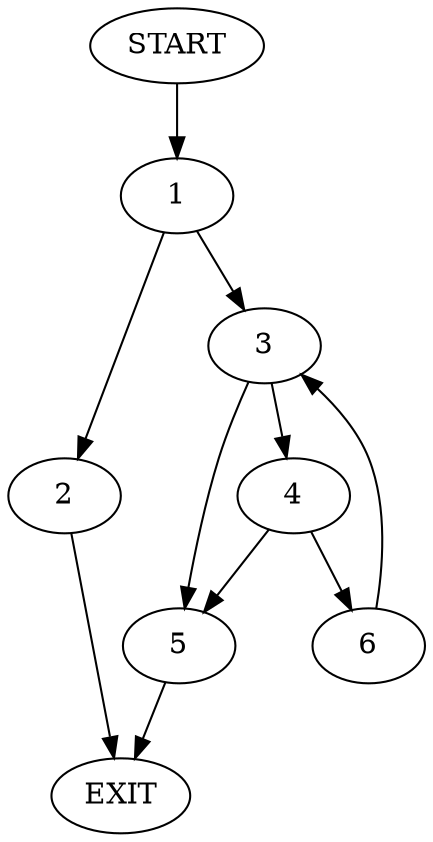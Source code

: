 digraph {
0 [label="START"]
7 [label="EXIT"]
0 -> 1
1 -> 2
1 -> 3
2 -> 7
3 -> 4
3 -> 5
5 -> 7
4 -> 5
4 -> 6
6 -> 3
}
